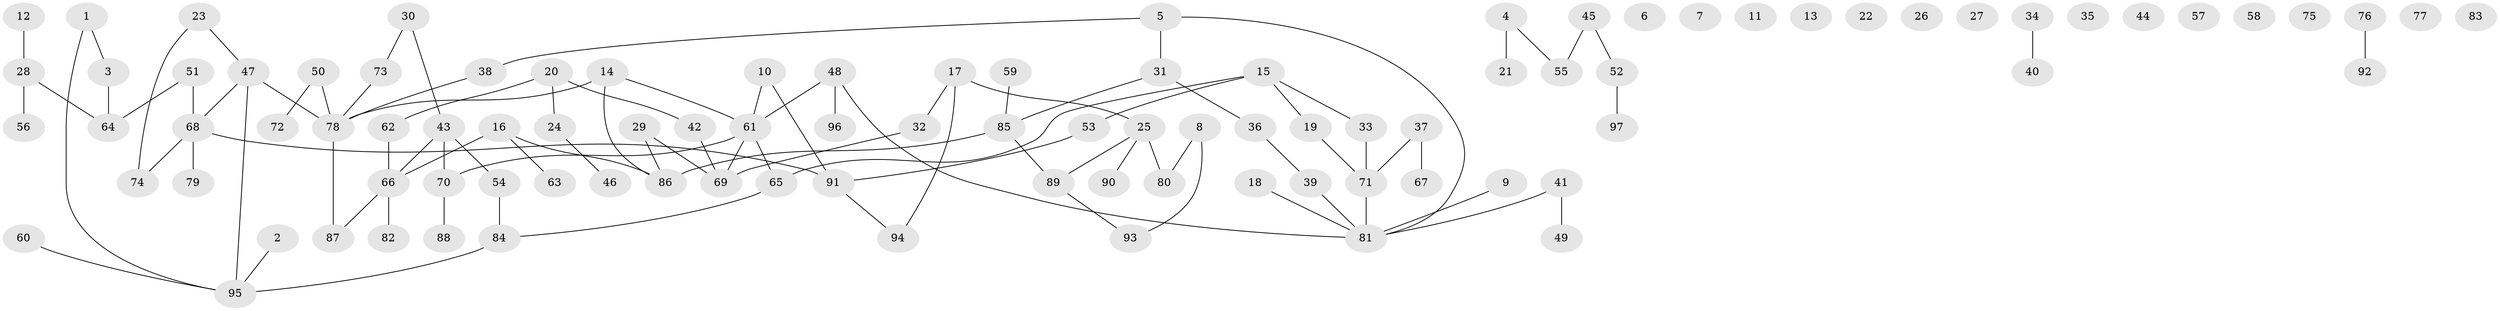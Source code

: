 // Generated by graph-tools (version 1.1) at 2025/40/03/09/25 04:40:53]
// undirected, 97 vertices, 98 edges
graph export_dot {
graph [start="1"]
  node [color=gray90,style=filled];
  1;
  2;
  3;
  4;
  5;
  6;
  7;
  8;
  9;
  10;
  11;
  12;
  13;
  14;
  15;
  16;
  17;
  18;
  19;
  20;
  21;
  22;
  23;
  24;
  25;
  26;
  27;
  28;
  29;
  30;
  31;
  32;
  33;
  34;
  35;
  36;
  37;
  38;
  39;
  40;
  41;
  42;
  43;
  44;
  45;
  46;
  47;
  48;
  49;
  50;
  51;
  52;
  53;
  54;
  55;
  56;
  57;
  58;
  59;
  60;
  61;
  62;
  63;
  64;
  65;
  66;
  67;
  68;
  69;
  70;
  71;
  72;
  73;
  74;
  75;
  76;
  77;
  78;
  79;
  80;
  81;
  82;
  83;
  84;
  85;
  86;
  87;
  88;
  89;
  90;
  91;
  92;
  93;
  94;
  95;
  96;
  97;
  1 -- 3;
  1 -- 95;
  2 -- 95;
  3 -- 64;
  4 -- 21;
  4 -- 55;
  5 -- 31;
  5 -- 38;
  5 -- 81;
  8 -- 80;
  8 -- 93;
  9 -- 81;
  10 -- 61;
  10 -- 91;
  12 -- 28;
  14 -- 61;
  14 -- 78;
  14 -- 86;
  15 -- 19;
  15 -- 33;
  15 -- 53;
  15 -- 65;
  16 -- 63;
  16 -- 66;
  16 -- 86;
  17 -- 25;
  17 -- 32;
  17 -- 94;
  18 -- 81;
  19 -- 71;
  20 -- 24;
  20 -- 42;
  20 -- 62;
  23 -- 47;
  23 -- 74;
  24 -- 46;
  25 -- 80;
  25 -- 89;
  25 -- 90;
  28 -- 56;
  28 -- 64;
  29 -- 69;
  29 -- 86;
  30 -- 43;
  30 -- 73;
  31 -- 36;
  31 -- 85;
  32 -- 69;
  33 -- 71;
  34 -- 40;
  36 -- 39;
  37 -- 67;
  37 -- 71;
  38 -- 78;
  39 -- 81;
  41 -- 49;
  41 -- 81;
  42 -- 69;
  43 -- 54;
  43 -- 66;
  43 -- 70;
  45 -- 52;
  45 -- 55;
  47 -- 68;
  47 -- 78;
  47 -- 95;
  48 -- 61;
  48 -- 81;
  48 -- 96;
  50 -- 72;
  50 -- 78;
  51 -- 64;
  51 -- 68;
  52 -- 97;
  53 -- 91;
  54 -- 84;
  59 -- 85;
  60 -- 95;
  61 -- 65;
  61 -- 69;
  61 -- 70;
  62 -- 66;
  65 -- 84;
  66 -- 82;
  66 -- 87;
  68 -- 74;
  68 -- 79;
  68 -- 91;
  70 -- 88;
  71 -- 81;
  73 -- 78;
  76 -- 92;
  78 -- 87;
  84 -- 95;
  85 -- 86;
  85 -- 89;
  89 -- 93;
  91 -- 94;
}
